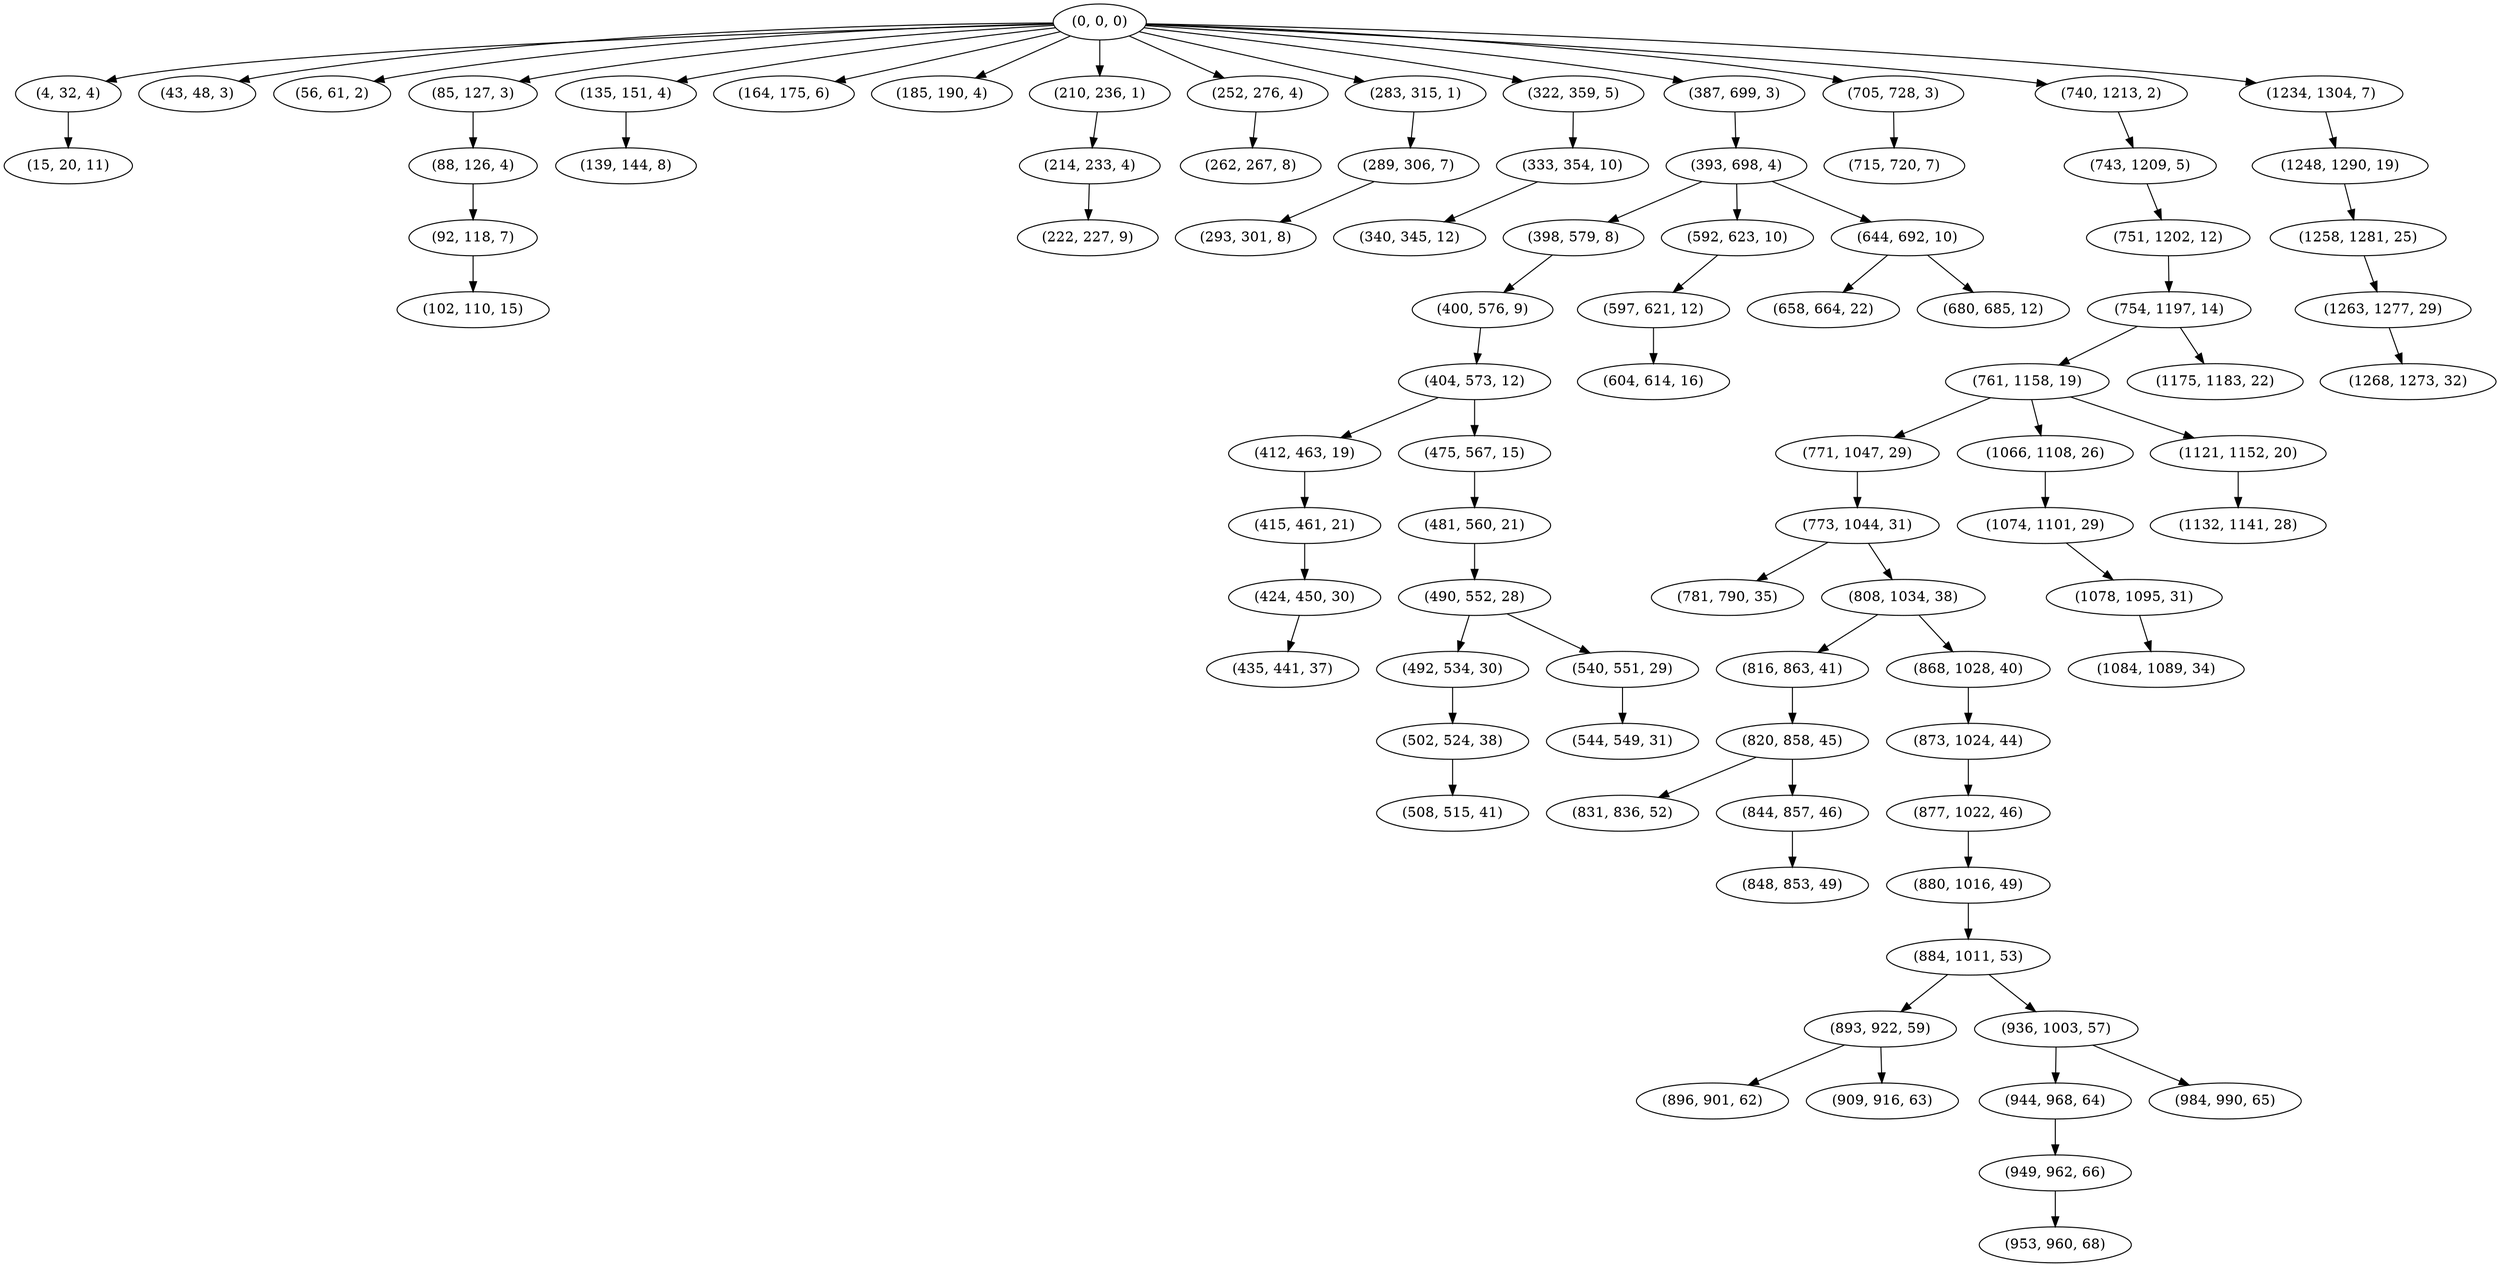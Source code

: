 digraph tree {
    "(0, 0, 0)";
    "(4, 32, 4)";
    "(15, 20, 11)";
    "(43, 48, 3)";
    "(56, 61, 2)";
    "(85, 127, 3)";
    "(88, 126, 4)";
    "(92, 118, 7)";
    "(102, 110, 15)";
    "(135, 151, 4)";
    "(139, 144, 8)";
    "(164, 175, 6)";
    "(185, 190, 4)";
    "(210, 236, 1)";
    "(214, 233, 4)";
    "(222, 227, 9)";
    "(252, 276, 4)";
    "(262, 267, 8)";
    "(283, 315, 1)";
    "(289, 306, 7)";
    "(293, 301, 8)";
    "(322, 359, 5)";
    "(333, 354, 10)";
    "(340, 345, 12)";
    "(387, 699, 3)";
    "(393, 698, 4)";
    "(398, 579, 8)";
    "(400, 576, 9)";
    "(404, 573, 12)";
    "(412, 463, 19)";
    "(415, 461, 21)";
    "(424, 450, 30)";
    "(435, 441, 37)";
    "(475, 567, 15)";
    "(481, 560, 21)";
    "(490, 552, 28)";
    "(492, 534, 30)";
    "(502, 524, 38)";
    "(508, 515, 41)";
    "(540, 551, 29)";
    "(544, 549, 31)";
    "(592, 623, 10)";
    "(597, 621, 12)";
    "(604, 614, 16)";
    "(644, 692, 10)";
    "(658, 664, 22)";
    "(680, 685, 12)";
    "(705, 728, 3)";
    "(715, 720, 7)";
    "(740, 1213, 2)";
    "(743, 1209, 5)";
    "(751, 1202, 12)";
    "(754, 1197, 14)";
    "(761, 1158, 19)";
    "(771, 1047, 29)";
    "(773, 1044, 31)";
    "(781, 790, 35)";
    "(808, 1034, 38)";
    "(816, 863, 41)";
    "(820, 858, 45)";
    "(831, 836, 52)";
    "(844, 857, 46)";
    "(848, 853, 49)";
    "(868, 1028, 40)";
    "(873, 1024, 44)";
    "(877, 1022, 46)";
    "(880, 1016, 49)";
    "(884, 1011, 53)";
    "(893, 922, 59)";
    "(896, 901, 62)";
    "(909, 916, 63)";
    "(936, 1003, 57)";
    "(944, 968, 64)";
    "(949, 962, 66)";
    "(953, 960, 68)";
    "(984, 990, 65)";
    "(1066, 1108, 26)";
    "(1074, 1101, 29)";
    "(1078, 1095, 31)";
    "(1084, 1089, 34)";
    "(1121, 1152, 20)";
    "(1132, 1141, 28)";
    "(1175, 1183, 22)";
    "(1234, 1304, 7)";
    "(1248, 1290, 19)";
    "(1258, 1281, 25)";
    "(1263, 1277, 29)";
    "(1268, 1273, 32)";
    "(0, 0, 0)" -> "(4, 32, 4)";
    "(0, 0, 0)" -> "(43, 48, 3)";
    "(0, 0, 0)" -> "(56, 61, 2)";
    "(0, 0, 0)" -> "(85, 127, 3)";
    "(0, 0, 0)" -> "(135, 151, 4)";
    "(0, 0, 0)" -> "(164, 175, 6)";
    "(0, 0, 0)" -> "(185, 190, 4)";
    "(0, 0, 0)" -> "(210, 236, 1)";
    "(0, 0, 0)" -> "(252, 276, 4)";
    "(0, 0, 0)" -> "(283, 315, 1)";
    "(0, 0, 0)" -> "(322, 359, 5)";
    "(0, 0, 0)" -> "(387, 699, 3)";
    "(0, 0, 0)" -> "(705, 728, 3)";
    "(0, 0, 0)" -> "(740, 1213, 2)";
    "(0, 0, 0)" -> "(1234, 1304, 7)";
    "(4, 32, 4)" -> "(15, 20, 11)";
    "(85, 127, 3)" -> "(88, 126, 4)";
    "(88, 126, 4)" -> "(92, 118, 7)";
    "(92, 118, 7)" -> "(102, 110, 15)";
    "(135, 151, 4)" -> "(139, 144, 8)";
    "(210, 236, 1)" -> "(214, 233, 4)";
    "(214, 233, 4)" -> "(222, 227, 9)";
    "(252, 276, 4)" -> "(262, 267, 8)";
    "(283, 315, 1)" -> "(289, 306, 7)";
    "(289, 306, 7)" -> "(293, 301, 8)";
    "(322, 359, 5)" -> "(333, 354, 10)";
    "(333, 354, 10)" -> "(340, 345, 12)";
    "(387, 699, 3)" -> "(393, 698, 4)";
    "(393, 698, 4)" -> "(398, 579, 8)";
    "(393, 698, 4)" -> "(592, 623, 10)";
    "(393, 698, 4)" -> "(644, 692, 10)";
    "(398, 579, 8)" -> "(400, 576, 9)";
    "(400, 576, 9)" -> "(404, 573, 12)";
    "(404, 573, 12)" -> "(412, 463, 19)";
    "(404, 573, 12)" -> "(475, 567, 15)";
    "(412, 463, 19)" -> "(415, 461, 21)";
    "(415, 461, 21)" -> "(424, 450, 30)";
    "(424, 450, 30)" -> "(435, 441, 37)";
    "(475, 567, 15)" -> "(481, 560, 21)";
    "(481, 560, 21)" -> "(490, 552, 28)";
    "(490, 552, 28)" -> "(492, 534, 30)";
    "(490, 552, 28)" -> "(540, 551, 29)";
    "(492, 534, 30)" -> "(502, 524, 38)";
    "(502, 524, 38)" -> "(508, 515, 41)";
    "(540, 551, 29)" -> "(544, 549, 31)";
    "(592, 623, 10)" -> "(597, 621, 12)";
    "(597, 621, 12)" -> "(604, 614, 16)";
    "(644, 692, 10)" -> "(658, 664, 22)";
    "(644, 692, 10)" -> "(680, 685, 12)";
    "(705, 728, 3)" -> "(715, 720, 7)";
    "(740, 1213, 2)" -> "(743, 1209, 5)";
    "(743, 1209, 5)" -> "(751, 1202, 12)";
    "(751, 1202, 12)" -> "(754, 1197, 14)";
    "(754, 1197, 14)" -> "(761, 1158, 19)";
    "(754, 1197, 14)" -> "(1175, 1183, 22)";
    "(761, 1158, 19)" -> "(771, 1047, 29)";
    "(761, 1158, 19)" -> "(1066, 1108, 26)";
    "(761, 1158, 19)" -> "(1121, 1152, 20)";
    "(771, 1047, 29)" -> "(773, 1044, 31)";
    "(773, 1044, 31)" -> "(781, 790, 35)";
    "(773, 1044, 31)" -> "(808, 1034, 38)";
    "(808, 1034, 38)" -> "(816, 863, 41)";
    "(808, 1034, 38)" -> "(868, 1028, 40)";
    "(816, 863, 41)" -> "(820, 858, 45)";
    "(820, 858, 45)" -> "(831, 836, 52)";
    "(820, 858, 45)" -> "(844, 857, 46)";
    "(844, 857, 46)" -> "(848, 853, 49)";
    "(868, 1028, 40)" -> "(873, 1024, 44)";
    "(873, 1024, 44)" -> "(877, 1022, 46)";
    "(877, 1022, 46)" -> "(880, 1016, 49)";
    "(880, 1016, 49)" -> "(884, 1011, 53)";
    "(884, 1011, 53)" -> "(893, 922, 59)";
    "(884, 1011, 53)" -> "(936, 1003, 57)";
    "(893, 922, 59)" -> "(896, 901, 62)";
    "(893, 922, 59)" -> "(909, 916, 63)";
    "(936, 1003, 57)" -> "(944, 968, 64)";
    "(936, 1003, 57)" -> "(984, 990, 65)";
    "(944, 968, 64)" -> "(949, 962, 66)";
    "(949, 962, 66)" -> "(953, 960, 68)";
    "(1066, 1108, 26)" -> "(1074, 1101, 29)";
    "(1074, 1101, 29)" -> "(1078, 1095, 31)";
    "(1078, 1095, 31)" -> "(1084, 1089, 34)";
    "(1121, 1152, 20)" -> "(1132, 1141, 28)";
    "(1234, 1304, 7)" -> "(1248, 1290, 19)";
    "(1248, 1290, 19)" -> "(1258, 1281, 25)";
    "(1258, 1281, 25)" -> "(1263, 1277, 29)";
    "(1263, 1277, 29)" -> "(1268, 1273, 32)";
}
